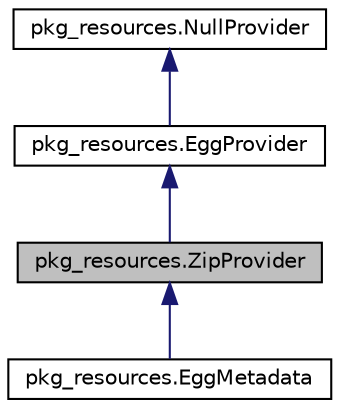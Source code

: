 digraph "pkg_resources.ZipProvider"
{
 // LATEX_PDF_SIZE
  edge [fontname="Helvetica",fontsize="10",labelfontname="Helvetica",labelfontsize="10"];
  node [fontname="Helvetica",fontsize="10",shape=record];
  Node1 [label="pkg_resources.ZipProvider",height=0.2,width=0.4,color="black", fillcolor="grey75", style="filled", fontcolor="black",tooltip=" "];
  Node2 -> Node1 [dir="back",color="midnightblue",fontsize="10",style="solid",fontname="Helvetica"];
  Node2 [label="pkg_resources.EggProvider",height=0.2,width=0.4,color="black", fillcolor="white", style="filled",URL="$classpkg__resources_1_1_egg_provider.html",tooltip=" "];
  Node3 -> Node2 [dir="back",color="midnightblue",fontsize="10",style="solid",fontname="Helvetica"];
  Node3 [label="pkg_resources.NullProvider",height=0.2,width=0.4,color="black", fillcolor="white", style="filled",URL="$classpkg__resources_1_1_null_provider.html",tooltip=" "];
  Node1 -> Node4 [dir="back",color="midnightblue",fontsize="10",style="solid",fontname="Helvetica"];
  Node4 [label="pkg_resources.EggMetadata",height=0.2,width=0.4,color="black", fillcolor="white", style="filled",URL="$classpkg__resources_1_1_egg_metadata.html",tooltip=" "];
}
